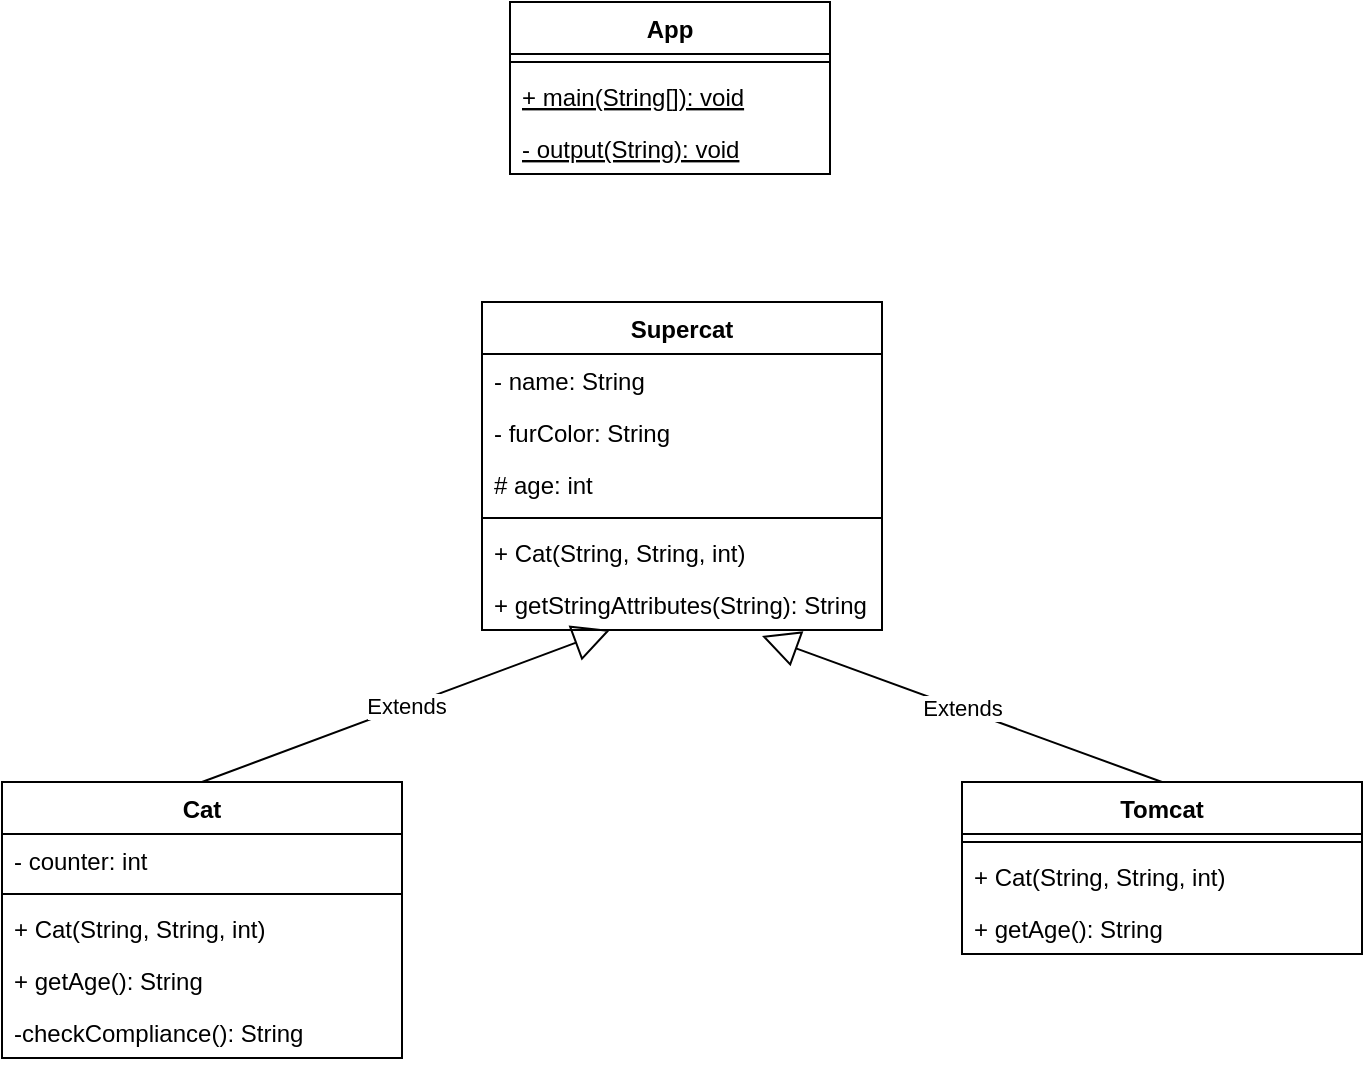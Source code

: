 <mxfile>
    <diagram name="App / Cat" id="seOgi6E_YYIxVNgKrndI">
        <mxGraphModel dx="799" dy="531" grid="1" gridSize="10" guides="1" tooltips="1" connect="1" arrows="1" fold="1" page="1" pageScale="1" pageWidth="827" pageHeight="1169" math="0" shadow="0">
            <root>
                <mxCell id="U2OBzzkkWx3GwxSl6DcJ-0"/>
                <mxCell id="U2OBzzkkWx3GwxSl6DcJ-1" parent="U2OBzzkkWx3GwxSl6DcJ-0"/>
                <mxCell id="U2OBzzkkWx3GwxSl6DcJ-2" value="Cat" style="swimlane;fontStyle=1;align=center;verticalAlign=top;childLayout=stackLayout;horizontal=1;startSize=26;horizontalStack=0;resizeParent=1;resizeParentMax=0;resizeLast=0;collapsible=1;marginBottom=0;" parent="U2OBzzkkWx3GwxSl6DcJ-1" vertex="1">
                    <mxGeometry x="80" y="440" width="200" height="138" as="geometry"/>
                </mxCell>
                <mxCell id="17" value="- counter: int" style="text;strokeColor=none;fillColor=none;align=left;verticalAlign=top;spacingLeft=4;spacingRight=4;overflow=hidden;rotatable=0;points=[[0,0.5],[1,0.5]];portConstraint=eastwest;" vertex="1" parent="U2OBzzkkWx3GwxSl6DcJ-2">
                    <mxGeometry y="26" width="200" height="26" as="geometry"/>
                </mxCell>
                <mxCell id="U2OBzzkkWx3GwxSl6DcJ-6" value="" style="line;strokeWidth=1;fillColor=none;align=left;verticalAlign=middle;spacingTop=-1;spacingLeft=3;spacingRight=3;rotatable=0;labelPosition=right;points=[];portConstraint=eastwest;strokeColor=inherit;" parent="U2OBzzkkWx3GwxSl6DcJ-2" vertex="1">
                    <mxGeometry y="52" width="200" height="8" as="geometry"/>
                </mxCell>
                <mxCell id="U2OBzzkkWx3GwxSl6DcJ-7" value="+ Cat(String, String, int)" style="text;strokeColor=none;fillColor=none;align=left;verticalAlign=top;spacingLeft=4;spacingRight=4;overflow=hidden;rotatable=0;points=[[0,0.5],[1,0.5]];portConstraint=eastwest;" parent="U2OBzzkkWx3GwxSl6DcJ-2" vertex="1">
                    <mxGeometry y="60" width="200" height="26" as="geometry"/>
                </mxCell>
                <mxCell id="U2OBzzkkWx3GwxSl6DcJ-12" value="+ getAge(): String" style="text;strokeColor=none;fillColor=none;align=left;verticalAlign=top;spacingLeft=4;spacingRight=4;overflow=hidden;rotatable=0;points=[[0,0.5],[1,0.5]];portConstraint=eastwest;" parent="U2OBzzkkWx3GwxSl6DcJ-2" vertex="1">
                    <mxGeometry y="86" width="200" height="26" as="geometry"/>
                </mxCell>
                <mxCell id="18" value="-checkCompliance(): String" style="text;strokeColor=none;fillColor=none;align=left;verticalAlign=top;spacingLeft=4;spacingRight=4;overflow=hidden;rotatable=0;points=[[0,0.5],[1,0.5]];portConstraint=eastwest;" vertex="1" parent="U2OBzzkkWx3GwxSl6DcJ-2">
                    <mxGeometry y="112" width="200" height="26" as="geometry"/>
                </mxCell>
                <mxCell id="__v72zaVcLgS8lT9iHOd-0" value="App" style="swimlane;fontStyle=1;align=center;verticalAlign=top;childLayout=stackLayout;horizontal=1;startSize=26;horizontalStack=0;resizeParent=1;resizeParentMax=0;resizeLast=0;collapsible=1;marginBottom=0;" parent="U2OBzzkkWx3GwxSl6DcJ-1" vertex="1">
                    <mxGeometry x="334" y="50" width="160" height="86" as="geometry"/>
                </mxCell>
                <mxCell id="__v72zaVcLgS8lT9iHOd-2" value="" style="line;strokeWidth=1;fillColor=none;align=left;verticalAlign=middle;spacingTop=-1;spacingLeft=3;spacingRight=3;rotatable=0;labelPosition=right;points=[];portConstraint=eastwest;strokeColor=inherit;" parent="__v72zaVcLgS8lT9iHOd-0" vertex="1">
                    <mxGeometry y="26" width="160" height="8" as="geometry"/>
                </mxCell>
                <mxCell id="__v72zaVcLgS8lT9iHOd-3" value="+ main(String[]): void" style="text;strokeColor=none;fillColor=none;align=left;verticalAlign=top;spacingLeft=4;spacingRight=4;overflow=hidden;rotatable=0;points=[[0,0.5],[1,0.5]];portConstraint=eastwest;fontStyle=4" parent="__v72zaVcLgS8lT9iHOd-0" vertex="1">
                    <mxGeometry y="34" width="160" height="26" as="geometry"/>
                </mxCell>
                <mxCell id="__v72zaVcLgS8lT9iHOd-4" value="- output(String): void" style="text;strokeColor=none;fillColor=none;align=left;verticalAlign=top;spacingLeft=4;spacingRight=4;overflow=hidden;rotatable=0;points=[[0,0.5],[1,0.5]];portConstraint=eastwest;fontStyle=4" parent="__v72zaVcLgS8lT9iHOd-0" vertex="1">
                    <mxGeometry y="60" width="160" height="26" as="geometry"/>
                </mxCell>
                <mxCell id="0" value="Tomcat" style="swimlane;fontStyle=1;align=center;verticalAlign=top;childLayout=stackLayout;horizontal=1;startSize=26;horizontalStack=0;resizeParent=1;resizeParentMax=0;resizeLast=0;collapsible=1;marginBottom=0;" vertex="1" parent="U2OBzzkkWx3GwxSl6DcJ-1">
                    <mxGeometry x="560" y="440" width="200" height="86" as="geometry"/>
                </mxCell>
                <mxCell id="4" value="" style="line;strokeWidth=1;fillColor=none;align=left;verticalAlign=middle;spacingTop=-1;spacingLeft=3;spacingRight=3;rotatable=0;labelPosition=right;points=[];portConstraint=eastwest;strokeColor=inherit;" vertex="1" parent="0">
                    <mxGeometry y="26" width="200" height="8" as="geometry"/>
                </mxCell>
                <mxCell id="5" value="+ Cat(String, String, int)" style="text;strokeColor=none;fillColor=none;align=left;verticalAlign=top;spacingLeft=4;spacingRight=4;overflow=hidden;rotatable=0;points=[[0,0.5],[1,0.5]];portConstraint=eastwest;" vertex="1" parent="0">
                    <mxGeometry y="34" width="200" height="26" as="geometry"/>
                </mxCell>
                <mxCell id="7" value="+ getAge(): String" style="text;strokeColor=none;fillColor=none;align=left;verticalAlign=top;spacingLeft=4;spacingRight=4;overflow=hidden;rotatable=0;points=[[0,0.5],[1,0.5]];portConstraint=eastwest;" vertex="1" parent="0">
                    <mxGeometry y="60" width="200" height="26" as="geometry"/>
                </mxCell>
                <mxCell id="19" value="Supercat" style="swimlane;fontStyle=1;align=center;verticalAlign=top;childLayout=stackLayout;horizontal=1;startSize=26;horizontalStack=0;resizeParent=1;resizeParentMax=0;resizeLast=0;collapsible=1;marginBottom=0;" vertex="1" parent="U2OBzzkkWx3GwxSl6DcJ-1">
                    <mxGeometry x="320" y="200" width="200" height="164" as="geometry"/>
                </mxCell>
                <mxCell id="20" value="- name: String" style="text;strokeColor=none;fillColor=none;align=left;verticalAlign=top;spacingLeft=4;spacingRight=4;overflow=hidden;rotatable=0;points=[[0,0.5],[1,0.5]];portConstraint=eastwest;" vertex="1" parent="19">
                    <mxGeometry y="26" width="200" height="26" as="geometry"/>
                </mxCell>
                <mxCell id="21" value="- furColor: String" style="text;strokeColor=none;fillColor=none;align=left;verticalAlign=top;spacingLeft=4;spacingRight=4;overflow=hidden;rotatable=0;points=[[0,0.5],[1,0.5]];portConstraint=eastwest;" vertex="1" parent="19">
                    <mxGeometry y="52" width="200" height="26" as="geometry"/>
                </mxCell>
                <mxCell id="22" value="# age: int" style="text;strokeColor=none;fillColor=none;align=left;verticalAlign=top;spacingLeft=4;spacingRight=4;overflow=hidden;rotatable=0;points=[[0,0.5],[1,0.5]];portConstraint=eastwest;" vertex="1" parent="19">
                    <mxGeometry y="78" width="200" height="26" as="geometry"/>
                </mxCell>
                <mxCell id="24" value="" style="line;strokeWidth=1;fillColor=none;align=left;verticalAlign=middle;spacingTop=-1;spacingLeft=3;spacingRight=3;rotatable=0;labelPosition=right;points=[];portConstraint=eastwest;strokeColor=inherit;" vertex="1" parent="19">
                    <mxGeometry y="104" width="200" height="8" as="geometry"/>
                </mxCell>
                <mxCell id="25" value="+ Cat(String, String, int)" style="text;strokeColor=none;fillColor=none;align=left;verticalAlign=top;spacingLeft=4;spacingRight=4;overflow=hidden;rotatable=0;points=[[0,0.5],[1,0.5]];portConstraint=eastwest;" vertex="1" parent="19">
                    <mxGeometry y="112" width="200" height="26" as="geometry"/>
                </mxCell>
                <mxCell id="26" value="+ getStringAttributes(String): String" style="text;strokeColor=none;fillColor=none;align=left;verticalAlign=top;spacingLeft=4;spacingRight=4;overflow=hidden;rotatable=0;points=[[0,0.5],[1,0.5]];portConstraint=eastwest;" vertex="1" parent="19">
                    <mxGeometry y="138" width="200" height="26" as="geometry"/>
                </mxCell>
                <mxCell id="31" value="Extends" style="endArrow=block;endSize=16;endFill=0;html=1;exitX=0.5;exitY=0;exitDx=0;exitDy=0;entryX=0.7;entryY=1.115;entryDx=0;entryDy=0;entryPerimeter=0;" edge="1" parent="U2OBzzkkWx3GwxSl6DcJ-1" source="0" target="26">
                    <mxGeometry width="160" relative="1" as="geometry">
                        <mxPoint x="580" y="380" as="sourcePoint"/>
                        <mxPoint x="740" y="380" as="targetPoint"/>
                    </mxGeometry>
                </mxCell>
                <mxCell id="32" value="Extends" style="endArrow=block;endSize=16;endFill=0;html=1;exitX=0.5;exitY=0;exitDx=0;exitDy=0;entryX=0.32;entryY=1;entryDx=0;entryDy=0;entryPerimeter=0;" edge="1" parent="U2OBzzkkWx3GwxSl6DcJ-1" source="U2OBzzkkWx3GwxSl6DcJ-2" target="26">
                    <mxGeometry width="160" relative="1" as="geometry">
                        <mxPoint x="80" y="364" as="sourcePoint"/>
                        <mxPoint x="240" y="364" as="targetPoint"/>
                    </mxGeometry>
                </mxCell>
            </root>
        </mxGraphModel>
    </diagram>
    <diagram name="Cat" id="d-lBAlzYHAICq88q8XXo">
        <mxGraphModel dx="1029" dy="344" grid="1" gridSize="10" guides="1" tooltips="1" connect="1" arrows="1" fold="1" page="1" pageScale="1" pageWidth="827" pageHeight="1169" math="0" shadow="0">
            <root>
                <mxCell id="nTUhi07LwUTxcY3XNyFY-0"/>
                <mxCell id="nTUhi07LwUTxcY3XNyFY-1" parent="nTUhi07LwUTxcY3XNyFY-0"/>
                <mxCell id="nTUhi07LwUTxcY3XNyFY-2" value="Cat" style="swimlane;fontStyle=1;align=center;verticalAlign=top;childLayout=stackLayout;horizontal=1;startSize=26;horizontalStack=0;resizeParent=1;resizeParentMax=0;resizeLast=0;collapsible=1;marginBottom=0;" vertex="1" parent="nTUhi07LwUTxcY3XNyFY-1">
                    <mxGeometry x="120" y="40" width="270" height="268" as="geometry"/>
                </mxCell>
                <mxCell id="nTUhi07LwUTxcY3XNyFY-3" value="- name: String" style="text;strokeColor=none;fillColor=none;align=left;verticalAlign=top;spacingLeft=4;spacingRight=4;overflow=hidden;rotatable=0;points=[[0,0.5],[1,0.5]];portConstraint=eastwest;" vertex="1" parent="nTUhi07LwUTxcY3XNyFY-2">
                    <mxGeometry y="26" width="270" height="26" as="geometry"/>
                </mxCell>
                <mxCell id="nTUhi07LwUTxcY3XNyFY-4" value="- furColor: String" style="text;strokeColor=none;fillColor=none;align=left;verticalAlign=top;spacingLeft=4;spacingRight=4;overflow=hidden;rotatable=0;points=[[0,0.5],[1,0.5]];portConstraint=eastwest;" vertex="1" parent="nTUhi07LwUTxcY3XNyFY-2">
                    <mxGeometry y="52" width="270" height="26" as="geometry"/>
                </mxCell>
                <mxCell id="nTUhi07LwUTxcY3XNyFY-5" value="- age: int" style="text;strokeColor=none;fillColor=none;align=left;verticalAlign=top;spacingLeft=4;spacingRight=4;overflow=hidden;rotatable=0;points=[[0,0.5],[1,0.5]];portConstraint=eastwest;" vertex="1" parent="nTUhi07LwUTxcY3XNyFY-2">
                    <mxGeometry y="78" width="270" height="26" as="geometry"/>
                </mxCell>
                <mxCell id="jFwt0Z6z6etP7MWsh3P_-10" value="- isFemale: boolean" style="text;strokeColor=none;fillColor=none;align=left;verticalAlign=top;spacingLeft=4;spacingRight=4;overflow=hidden;rotatable=0;points=[[0,0.5],[1,0.5]];portConstraint=eastwest;" vertex="1" parent="nTUhi07LwUTxcY3XNyFY-2">
                    <mxGeometry y="104" width="270" height="26" as="geometry"/>
                </mxCell>
                <mxCell id="jFwt0Z6z6etP7MWsh3P_-0" value="- counter: int" style="text;strokeColor=none;fillColor=none;align=left;verticalAlign=top;spacingLeft=4;spacingRight=4;overflow=hidden;rotatable=0;points=[[0,0.5],[1,0.5]];portConstraint=eastwest;" vertex="1" parent="nTUhi07LwUTxcY3XNyFY-2">
                    <mxGeometry y="130" width="270" height="26" as="geometry"/>
                </mxCell>
                <mxCell id="nTUhi07LwUTxcY3XNyFY-6" value="" style="line;strokeWidth=1;fillColor=none;align=left;verticalAlign=middle;spacingTop=-1;spacingLeft=3;spacingRight=3;rotatable=0;labelPosition=right;points=[];portConstraint=eastwest;strokeColor=inherit;" vertex="1" parent="nTUhi07LwUTxcY3XNyFY-2">
                    <mxGeometry y="156" width="270" height="8" as="geometry"/>
                </mxCell>
                <mxCell id="nTUhi07LwUTxcY3XNyFY-7" value="+ Cat(String, String, int, boolean)" style="text;strokeColor=none;fillColor=none;align=left;verticalAlign=top;spacingLeft=4;spacingRight=4;overflow=hidden;rotatable=0;points=[[0,0.5],[1,0.5]];portConstraint=eastwest;" vertex="1" parent="nTUhi07LwUTxcY3XNyFY-2">
                    <mxGeometry y="164" width="270" height="26" as="geometry"/>
                </mxCell>
                <mxCell id="nTUhi07LwUTxcY3XNyFY-8" value="+ getStringAttributes(String): String" style="text;strokeColor=none;fillColor=none;align=left;verticalAlign=top;spacingLeft=4;spacingRight=4;overflow=hidden;rotatable=0;points=[[0,0.5],[1,0.5]];portConstraint=eastwest;" vertex="1" parent="nTUhi07LwUTxcY3XNyFY-2">
                    <mxGeometry y="190" width="270" height="26" as="geometry"/>
                </mxCell>
                <mxCell id="nTUhi07LwUTxcY3XNyFY-9" value="+ getAge(): String" style="text;strokeColor=none;fillColor=none;align=left;verticalAlign=top;spacingLeft=4;spacingRight=4;overflow=hidden;rotatable=0;points=[[0,0.5],[1,0.5]];portConstraint=eastwest;" vertex="1" parent="nTUhi07LwUTxcY3XNyFY-2">
                    <mxGeometry y="216" width="270" height="26" as="geometry"/>
                </mxCell>
                <mxCell id="jFwt0Z6z6etP7MWsh3P_-11" value="- checkCompliance(): String" style="text;strokeColor=none;fillColor=none;align=left;verticalAlign=top;spacingLeft=4;spacingRight=4;overflow=hidden;rotatable=0;points=[[0,0.5],[1,0.5]];portConstraint=eastwest;" vertex="1" parent="nTUhi07LwUTxcY3XNyFY-2">
                    <mxGeometry y="242" width="270" height="26" as="geometry"/>
                </mxCell>
            </root>
        </mxGraphModel>
    </diagram>
    <diagram name="Cat/Tomcat" id="tq6MTghOm6Ejd8NzhaLr">
        <mxGraphModel dx="559" dy="344" grid="1" gridSize="10" guides="1" tooltips="1" connect="1" arrows="1" fold="1" page="1" pageScale="1" pageWidth="827" pageHeight="1169" math="0" shadow="0">
            <root>
                <mxCell id="PRrdinTVJ-NZqsn06WPZ-0"/>
                <mxCell id="PRrdinTVJ-NZqsn06WPZ-1" parent="PRrdinTVJ-NZqsn06WPZ-0"/>
                <mxCell id="PRrdinTVJ-NZqsn06WPZ-2" value="Cat" style="swimlane;fontStyle=1;align=center;verticalAlign=top;childLayout=stackLayout;horizontal=1;startSize=26;horizontalStack=0;resizeParent=1;resizeParentMax=0;resizeLast=0;collapsible=1;marginBottom=0;" parent="PRrdinTVJ-NZqsn06WPZ-1" vertex="1">
                    <mxGeometry x="80" y="40" width="270" height="242" as="geometry"/>
                </mxCell>
                <mxCell id="PRrdinTVJ-NZqsn06WPZ-3" value="- name: String" style="text;strokeColor=none;fillColor=none;align=left;verticalAlign=top;spacingLeft=4;spacingRight=4;overflow=hidden;rotatable=0;points=[[0,0.5],[1,0.5]];portConstraint=eastwest;" parent="PRrdinTVJ-NZqsn06WPZ-2" vertex="1">
                    <mxGeometry y="26" width="270" height="26" as="geometry"/>
                </mxCell>
                <mxCell id="PRrdinTVJ-NZqsn06WPZ-4" value="- furColor: String" style="text;strokeColor=none;fillColor=none;align=left;verticalAlign=top;spacingLeft=4;spacingRight=4;overflow=hidden;rotatable=0;points=[[0,0.5],[1,0.5]];portConstraint=eastwest;" parent="PRrdinTVJ-NZqsn06WPZ-2" vertex="1">
                    <mxGeometry y="52" width="270" height="26" as="geometry"/>
                </mxCell>
                <mxCell id="PRrdinTVJ-NZqsn06WPZ-5" value="- age: int" style="text;strokeColor=none;fillColor=none;align=left;verticalAlign=top;spacingLeft=4;spacingRight=4;overflow=hidden;rotatable=0;points=[[0,0.5],[1,0.5]];portConstraint=eastwest;" parent="PRrdinTVJ-NZqsn06WPZ-2" vertex="1">
                    <mxGeometry y="78" width="270" height="26" as="geometry"/>
                </mxCell>
                <mxCell id="PRrdinTVJ-NZqsn06WPZ-7" value="- counter: int" style="text;strokeColor=none;fillColor=none;align=left;verticalAlign=top;spacingLeft=4;spacingRight=4;overflow=hidden;rotatable=0;points=[[0,0.5],[1,0.5]];portConstraint=eastwest;" parent="PRrdinTVJ-NZqsn06WPZ-2" vertex="1">
                    <mxGeometry y="104" width="270" height="26" as="geometry"/>
                </mxCell>
                <mxCell id="PRrdinTVJ-NZqsn06WPZ-8" value="" style="line;strokeWidth=1;fillColor=none;align=left;verticalAlign=middle;spacingTop=-1;spacingLeft=3;spacingRight=3;rotatable=0;labelPosition=right;points=[];portConstraint=eastwest;strokeColor=inherit;" parent="PRrdinTVJ-NZqsn06WPZ-2" vertex="1">
                    <mxGeometry y="130" width="270" height="8" as="geometry"/>
                </mxCell>
                <mxCell id="PRrdinTVJ-NZqsn06WPZ-9" value="+ Cat(String, String, int, boolean)" style="text;strokeColor=none;fillColor=none;align=left;verticalAlign=top;spacingLeft=4;spacingRight=4;overflow=hidden;rotatable=0;points=[[0,0.5],[1,0.5]];portConstraint=eastwest;" parent="PRrdinTVJ-NZqsn06WPZ-2" vertex="1">
                    <mxGeometry y="138" width="270" height="26" as="geometry"/>
                </mxCell>
                <mxCell id="PRrdinTVJ-NZqsn06WPZ-10" value="+ getStringAttributes(String): String" style="text;strokeColor=none;fillColor=none;align=left;verticalAlign=top;spacingLeft=4;spacingRight=4;overflow=hidden;rotatable=0;points=[[0,0.5],[1,0.5]];portConstraint=eastwest;" parent="PRrdinTVJ-NZqsn06WPZ-2" vertex="1">
                    <mxGeometry y="164" width="270" height="26" as="geometry"/>
                </mxCell>
                <mxCell id="PRrdinTVJ-NZqsn06WPZ-11" value="+ getAge(): String" style="text;strokeColor=none;fillColor=none;align=left;verticalAlign=top;spacingLeft=4;spacingRight=4;overflow=hidden;rotatable=0;points=[[0,0.5],[1,0.5]];portConstraint=eastwest;" parent="PRrdinTVJ-NZqsn06WPZ-2" vertex="1">
                    <mxGeometry y="190" width="270" height="26" as="geometry"/>
                </mxCell>
                <mxCell id="PRrdinTVJ-NZqsn06WPZ-12" value="- checkCompliance(): String" style="text;strokeColor=none;fillColor=none;align=left;verticalAlign=top;spacingLeft=4;spacingRight=4;overflow=hidden;rotatable=0;points=[[0,0.5],[1,0.5]];portConstraint=eastwest;" parent="PRrdinTVJ-NZqsn06WPZ-2" vertex="1">
                    <mxGeometry y="216" width="270" height="26" as="geometry"/>
                </mxCell>
                <mxCell id="fwgv73ttE1UZ2Y_YEfUs-0" value="Tomcat" style="swimlane;fontStyle=1;align=center;verticalAlign=top;childLayout=stackLayout;horizontal=1;startSize=26;horizontalStack=0;resizeParent=1;resizeParentMax=0;resizeLast=0;collapsible=1;marginBottom=0;" parent="PRrdinTVJ-NZqsn06WPZ-1" vertex="1">
                    <mxGeometry x="480" y="40" width="270" height="190" as="geometry"/>
                </mxCell>
                <mxCell id="fwgv73ttE1UZ2Y_YEfUs-1" value="- name: String" style="text;strokeColor=none;fillColor=none;align=left;verticalAlign=top;spacingLeft=4;spacingRight=4;overflow=hidden;rotatable=0;points=[[0,0.5],[1,0.5]];portConstraint=eastwest;" parent="fwgv73ttE1UZ2Y_YEfUs-0" vertex="1">
                    <mxGeometry y="26" width="270" height="26" as="geometry"/>
                </mxCell>
                <mxCell id="fwgv73ttE1UZ2Y_YEfUs-2" value="- furColor: String" style="text;strokeColor=none;fillColor=none;align=left;verticalAlign=top;spacingLeft=4;spacingRight=4;overflow=hidden;rotatable=0;points=[[0,0.5],[1,0.5]];portConstraint=eastwest;" parent="fwgv73ttE1UZ2Y_YEfUs-0" vertex="1">
                    <mxGeometry y="52" width="270" height="26" as="geometry"/>
                </mxCell>
                <mxCell id="fwgv73ttE1UZ2Y_YEfUs-3" value="- age: int" style="text;strokeColor=none;fillColor=none;align=left;verticalAlign=top;spacingLeft=4;spacingRight=4;overflow=hidden;rotatable=0;points=[[0,0.5],[1,0.5]];portConstraint=eastwest;" parent="fwgv73ttE1UZ2Y_YEfUs-0" vertex="1">
                    <mxGeometry y="78" width="270" height="26" as="geometry"/>
                </mxCell>
                <mxCell id="fwgv73ttE1UZ2Y_YEfUs-6" value="" style="line;strokeWidth=1;fillColor=none;align=left;verticalAlign=middle;spacingTop=-1;spacingLeft=3;spacingRight=3;rotatable=0;labelPosition=right;points=[];portConstraint=eastwest;strokeColor=inherit;" parent="fwgv73ttE1UZ2Y_YEfUs-0" vertex="1">
                    <mxGeometry y="104" width="270" height="8" as="geometry"/>
                </mxCell>
                <mxCell id="fwgv73ttE1UZ2Y_YEfUs-7" value="+ Cat(String, String, int, boolean)" style="text;strokeColor=none;fillColor=none;align=left;verticalAlign=top;spacingLeft=4;spacingRight=4;overflow=hidden;rotatable=0;points=[[0,0.5],[1,0.5]];portConstraint=eastwest;" parent="fwgv73ttE1UZ2Y_YEfUs-0" vertex="1">
                    <mxGeometry y="112" width="270" height="26" as="geometry"/>
                </mxCell>
                <mxCell id="fwgv73ttE1UZ2Y_YEfUs-8" value="+ getStringAttributes(String): String" style="text;strokeColor=none;fillColor=none;align=left;verticalAlign=top;spacingLeft=4;spacingRight=4;overflow=hidden;rotatable=0;points=[[0,0.5],[1,0.5]];portConstraint=eastwest;" parent="fwgv73ttE1UZ2Y_YEfUs-0" vertex="1">
                    <mxGeometry y="138" width="270" height="26" as="geometry"/>
                </mxCell>
                <mxCell id="fwgv73ttE1UZ2Y_YEfUs-9" value="+ getAge(): String" style="text;strokeColor=none;fillColor=none;align=left;verticalAlign=top;spacingLeft=4;spacingRight=4;overflow=hidden;rotatable=0;points=[[0,0.5],[1,0.5]];portConstraint=eastwest;" parent="fwgv73ttE1UZ2Y_YEfUs-0" vertex="1">
                    <mxGeometry y="164" width="270" height="26" as="geometry"/>
                </mxCell>
            </root>
        </mxGraphModel>
    </diagram>
</mxfile>